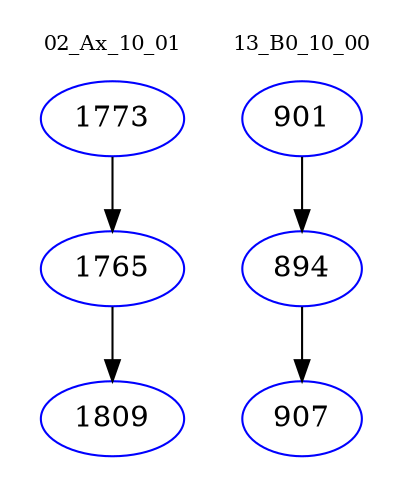 digraph{
subgraph cluster_0 {
color = white
label = "02_Ax_10_01";
fontsize=10;
T0_1773 [label="1773", color="blue"]
T0_1773 -> T0_1765 [color="black"]
T0_1765 [label="1765", color="blue"]
T0_1765 -> T0_1809 [color="black"]
T0_1809 [label="1809", color="blue"]
}
subgraph cluster_1 {
color = white
label = "13_B0_10_00";
fontsize=10;
T1_901 [label="901", color="blue"]
T1_901 -> T1_894 [color="black"]
T1_894 [label="894", color="blue"]
T1_894 -> T1_907 [color="black"]
T1_907 [label="907", color="blue"]
}
}
